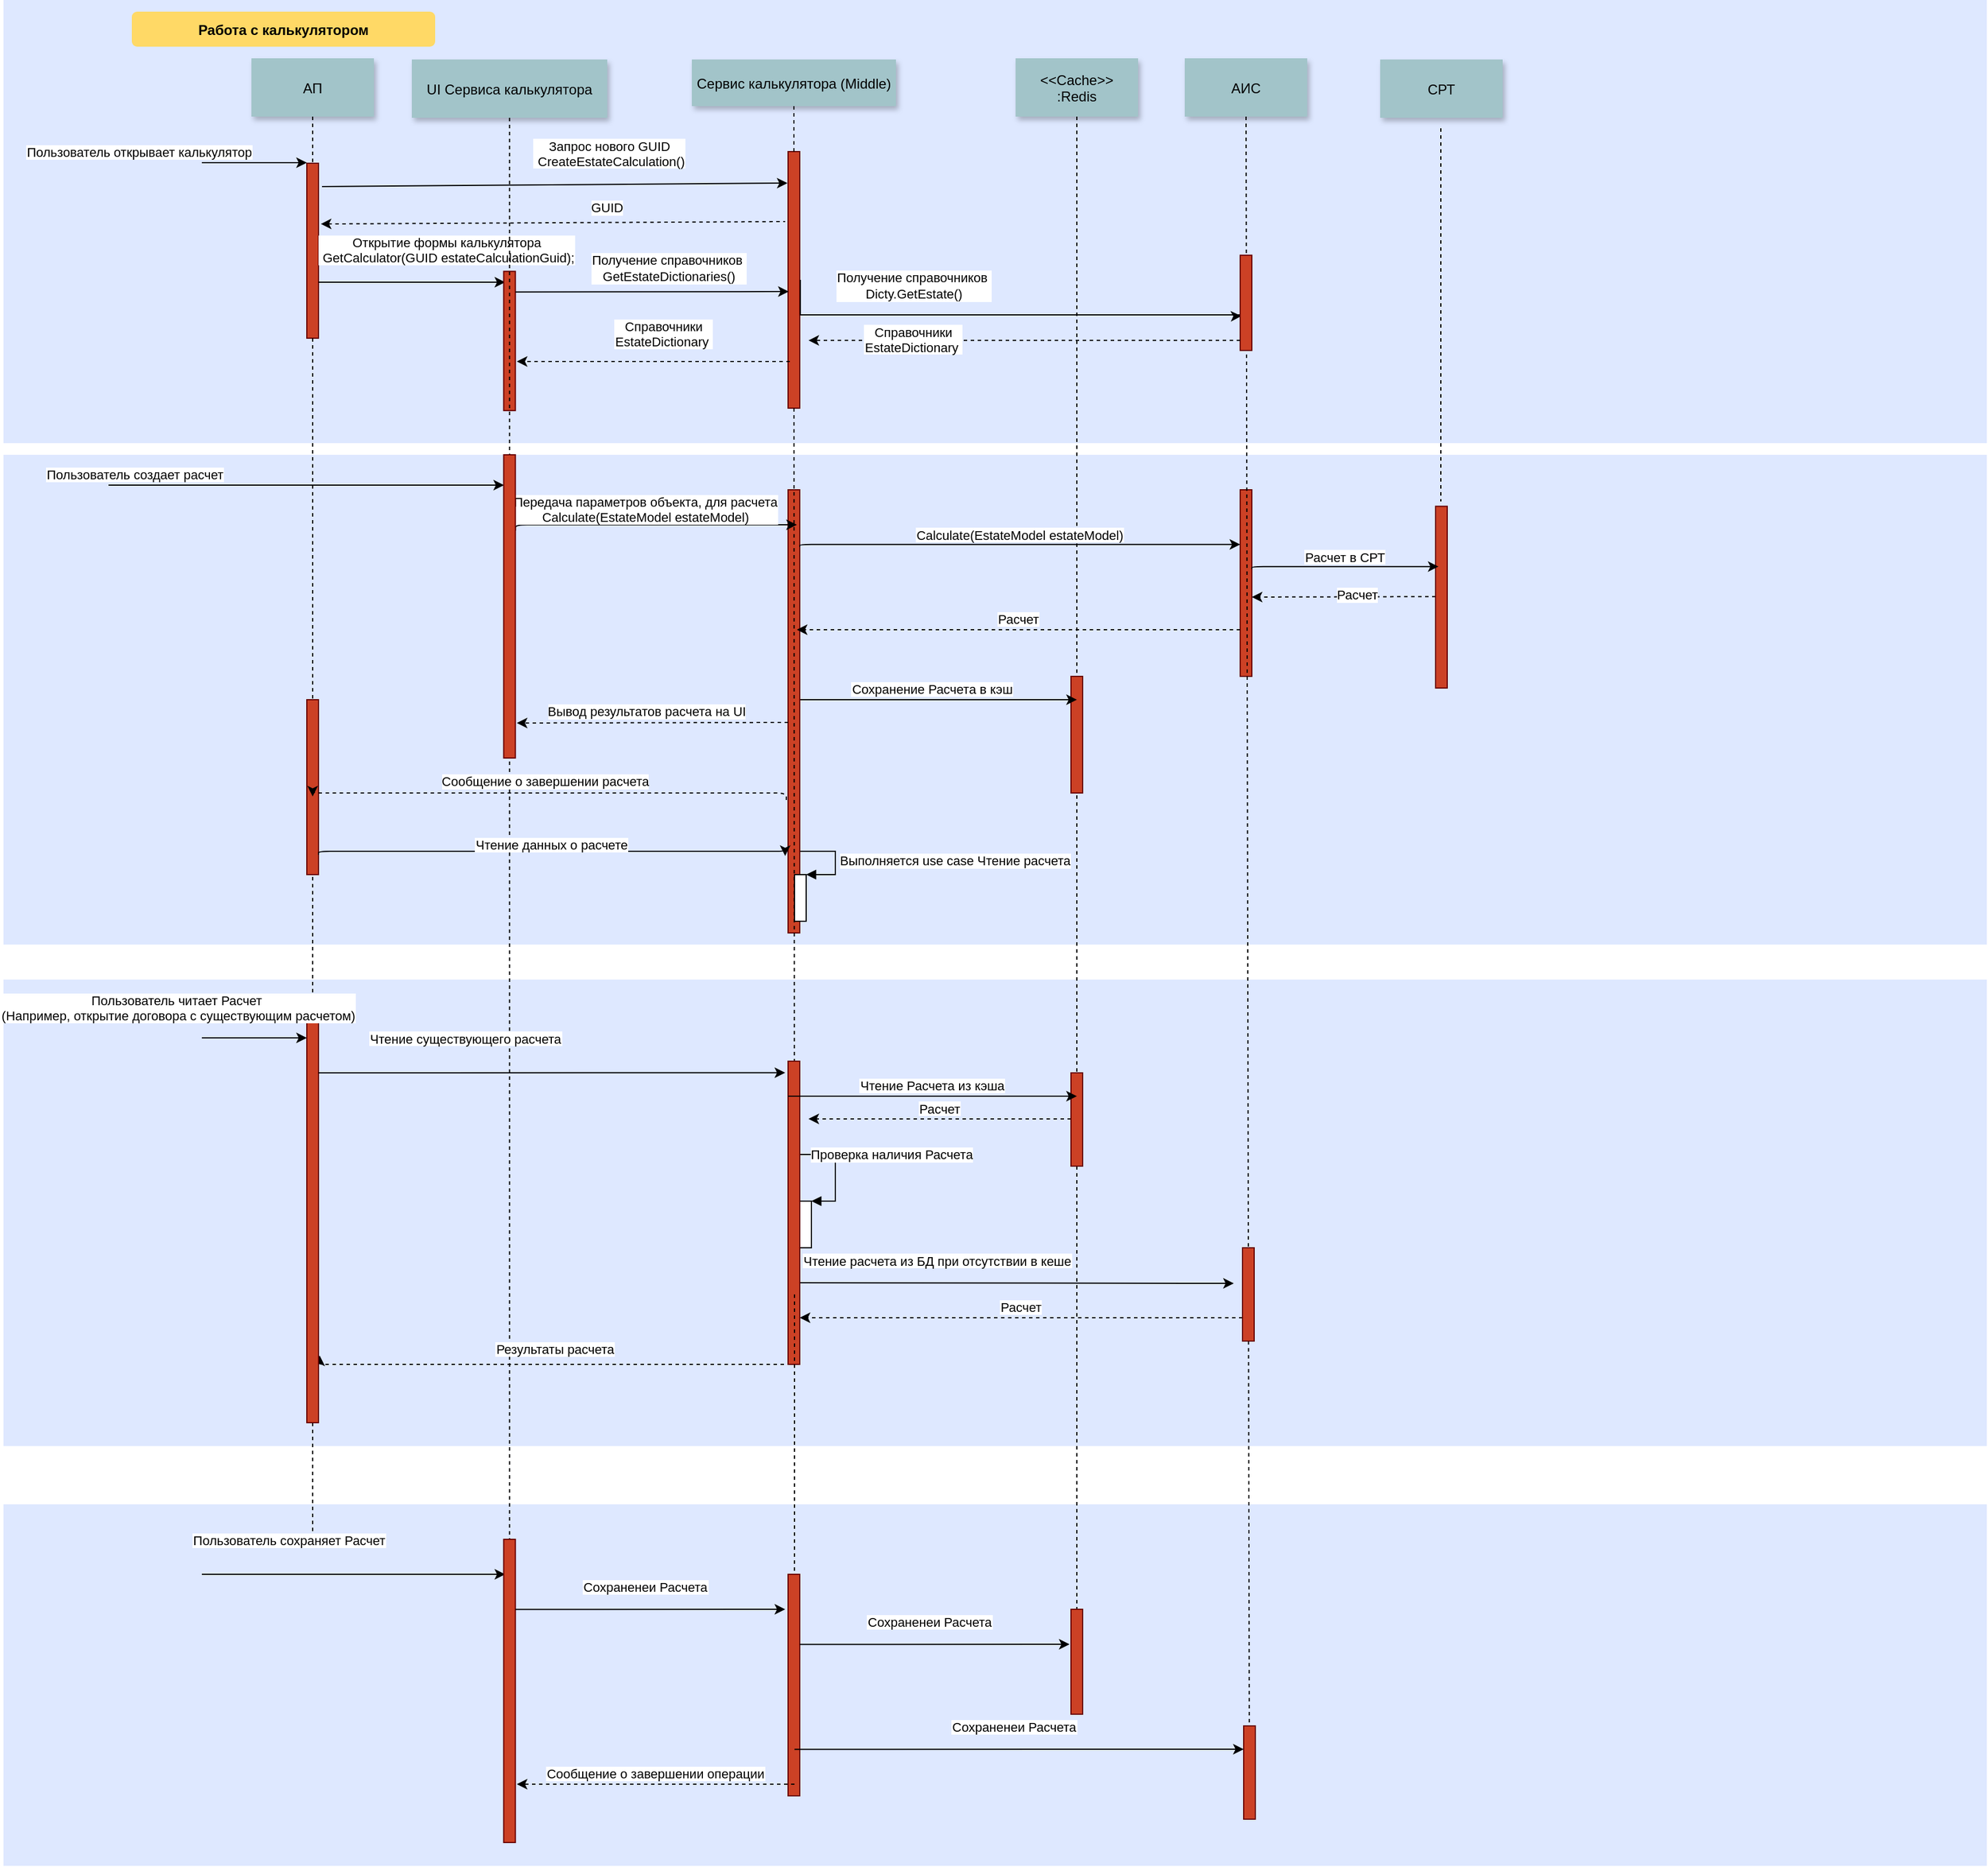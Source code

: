 <mxfile version="14.9.0" type="github">
  <diagram name="Page-1" id="9361dd3d-8414-5efd-6122-117bd74ce7a7">
    <mxGraphModel dx="1822" dy="882" grid="1" gridSize="10" guides="1" tooltips="1" connect="1" arrows="1" fold="1" page="0" pageScale="1.5" pageWidth="826" pageHeight="1169" background="none" math="0" shadow="0">
      <root>
        <mxCell id="0" />
        <mxCell id="1" parent="0" />
        <mxCell id="eK3PUiwqns1HFzDT2PhF-165" value="" style="fillColor=#DEE8FF;strokeColor=none" vertex="1" parent="1">
          <mxGeometry x="-60" y="1300" width="1700" height="310" as="geometry" />
        </mxCell>
        <mxCell id="eK3PUiwqns1HFzDT2PhF-155" value="" style="fillColor=#DEE8FF;strokeColor=none" vertex="1" parent="1">
          <mxGeometry x="-60" y="850" width="1700" height="400" as="geometry" />
        </mxCell>
        <mxCell id="eK3PUiwqns1HFzDT2PhF-150" value="" style="fillColor=#DEE8FF;strokeColor=none" vertex="1" parent="1">
          <mxGeometry x="-60" y="400" width="1700" height="420" as="geometry" />
        </mxCell>
        <mxCell id="69" value="" style="fillColor=#DEE8FF;strokeColor=none" parent="1" vertex="1">
          <mxGeometry x="-60" y="10" width="1700" height="380" as="geometry" />
        </mxCell>
        <mxCell id="2" value="" style="fillColor=#CC4125;strokeColor=#660000" parent="1" vertex="1">
          <mxGeometry x="200" y="150" width="10" height="150" as="geometry" />
        </mxCell>
        <mxCell id="3" value="Пользователь открывает калькулятор" style="edgeStyle=none;verticalLabelPosition=top;verticalAlign=bottom;labelPosition=left;align=right" parent="1" edge="1">
          <mxGeometry x="110" y="49.5" width="100" height="100" as="geometry">
            <mxPoint x="110" y="149.5" as="sourcePoint" />
            <mxPoint x="200" y="149.5" as="targetPoint" />
          </mxGeometry>
        </mxCell>
        <mxCell id="4" value="АП" style="shadow=1;fillColor=#A2C4C9;strokeColor=none" parent="1" vertex="1">
          <mxGeometry x="152.5" y="60" width="105" height="50" as="geometry" />
        </mxCell>
        <mxCell id="6" value="" style="fillColor=#CC4125;strokeColor=#660000" parent="1" vertex="1">
          <mxGeometry x="612.5" y="140" width="10" height="220" as="geometry" />
        </mxCell>
        <mxCell id="7" value="Сервис калькулятора (Middle)" style="shadow=1;fillColor=#A2C4C9;strokeColor=none" parent="1" vertex="1">
          <mxGeometry x="530" y="61" width="175" height="40" as="geometry" />
        </mxCell>
        <mxCell id="8" value="" style="edgeStyle=none;endArrow=none;dashed=1" parent="1" source="7" target="6" edge="1">
          <mxGeometry x="272.335" y="165" width="100" height="100" as="geometry">
            <mxPoint x="347.259" y="110" as="sourcePoint" />
            <mxPoint x="347.576" y="165" as="targetPoint" />
          </mxGeometry>
        </mxCell>
        <mxCell id="19" value="Открытие формы калькулятора&#xa; GetCalculator(GUID estateCalculationGuid);" style="edgeStyle=elbowEdgeStyle;elbow=vertical;verticalLabelPosition=top;verticalAlign=bottom;" parent="1" edge="1">
          <mxGeometry width="100" height="100" as="geometry">
            <mxPoint x="210" y="252" as="sourcePoint" />
            <mxPoint x="370" y="252" as="targetPoint" />
            <Array as="points">
              <mxPoint x="270" y="252" />
              <mxPoint x="490" y="252" />
            </Array>
            <mxPoint x="30" y="-12" as="offset" />
          </mxGeometry>
        </mxCell>
        <mxCell id="eK3PUiwqns1HFzDT2PhF-101" style="edgeStyle=orthogonalEdgeStyle;rounded=0;orthogonalLoop=1;jettySize=auto;html=1;entryX=0.1;entryY=0.638;entryDx=0;entryDy=0;entryPerimeter=0;" edge="1" parent="1" target="eK3PUiwqns1HFzDT2PhF-97">
          <mxGeometry relative="1" as="geometry">
            <mxPoint x="623" y="250" as="sourcePoint" />
            <Array as="points">
              <mxPoint x="623" y="280" />
              <mxPoint x="1000" y="280" />
            </Array>
          </mxGeometry>
        </mxCell>
        <mxCell id="eK3PUiwqns1HFzDT2PhF-102" value="Получение справочников&amp;nbsp;&lt;br&gt;Dicty.GetEstate()" style="edgeLabel;html=1;align=center;verticalAlign=middle;resizable=0;points=[];" vertex="1" connectable="0" parent="eK3PUiwqns1HFzDT2PhF-101">
          <mxGeometry x="0.16" y="-2" relative="1" as="geometry">
            <mxPoint x="-110" y="-27" as="offset" />
          </mxGeometry>
        </mxCell>
        <mxCell id="21" value="" style="fillColor=#CC4125;strokeColor=#660000" parent="1" vertex="1">
          <mxGeometry x="368.75" y="242.7" width="10" height="119.39" as="geometry" />
        </mxCell>
        <mxCell id="22" value="UI Сервиса калькулятора" style="shadow=1;fillColor=#A2C4C9;strokeColor=none" parent="1" vertex="1">
          <mxGeometry x="290" y="61" width="167.5" height="50" as="geometry" />
        </mxCell>
        <mxCell id="23" value="" style="edgeStyle=none;endArrow=none;dashed=1;entryX=0.5;entryY=1;entryDx=0;entryDy=0;" parent="1" source="22" target="eK3PUiwqns1HFzDT2PhF-168" edge="1">
          <mxGeometry x="614.488" y="175.0" width="100" height="100" as="geometry">
            <mxPoint x="674.653" y="110" as="sourcePoint" />
            <mxPoint x="380" y="1376" as="targetPoint" />
          </mxGeometry>
        </mxCell>
        <mxCell id="24" value="&lt;&lt;Cache&gt;&gt;&#xa;:Redis" style="shadow=1;fillColor=#A2C4C9;strokeColor=none" parent="1" vertex="1">
          <mxGeometry x="807.5" y="60" width="105" height="50" as="geometry" />
        </mxCell>
        <mxCell id="25" value="" style="edgeStyle=none;endArrow=none;dashed=1;entryX=0.5;entryY=1;entryDx=0;entryDy=0;" parent="1" source="24" target="eK3PUiwqns1HFzDT2PhF-170" edge="1">
          <mxGeometry x="727.335" y="165" width="100" height="100" as="geometry">
            <mxPoint x="802.259" y="110" as="sourcePoint" />
            <mxPoint x="802.576" y="165" as="targetPoint" />
          </mxGeometry>
        </mxCell>
        <mxCell id="26" value="" style="fillColor=#CC4125;strokeColor=#660000" parent="1" vertex="1">
          <mxGeometry x="855" y="590" width="10" height="100" as="geometry" />
        </mxCell>
        <mxCell id="30" value="АИС" style="shadow=1;fillColor=#A2C4C9;strokeColor=none" parent="1" vertex="1">
          <mxGeometry x="952.5" y="60" width="105" height="50" as="geometry" />
        </mxCell>
        <mxCell id="33" value="" style="edgeStyle=elbowEdgeStyle;elbow=horizontal;endArrow=none;dashed=1" parent="1" source="4" target="2" edge="1">
          <mxGeometry x="230.0" y="310" width="100" height="100" as="geometry">
            <mxPoint x="230.0" y="410" as="sourcePoint" />
            <mxPoint x="330" y="310" as="targetPoint" />
          </mxGeometry>
        </mxCell>
        <mxCell id="34" value="Сохранение Расчета в кэш" style="edgeStyle=elbowEdgeStyle;elbow=vertical;verticalLabelPosition=top;verticalAlign=bottom" parent="1" edge="1">
          <mxGeometry x="482.5" y="580.606" width="100" height="100" as="geometry">
            <mxPoint x="612.5" y="610.0" as="sourcePoint" />
            <mxPoint x="860" y="610" as="targetPoint" />
            <Array as="points" />
          </mxGeometry>
        </mxCell>
        <mxCell id="44" value="" style="edgeStyle=none;dashed=1;endArrow=none;" parent="1" source="2" edge="1">
          <mxGeometry x="50" y="300" width="100" height="100" as="geometry">
            <mxPoint x="50" y="400" as="sourcePoint" />
            <mxPoint x="205" y="1330" as="targetPoint" />
          </mxGeometry>
        </mxCell>
        <mxCell id="48" value="" style="fillColor=#CC4125;strokeColor=#660000" parent="1" vertex="1">
          <mxGeometry x="612.5" y="430.01" width="10" height="379.99" as="geometry" />
        </mxCell>
        <mxCell id="49" value="" style="fillColor=#CC4125;strokeColor=#660000" parent="1" vertex="1">
          <mxGeometry x="1000" y="430" width="10" height="160" as="geometry" />
        </mxCell>
        <mxCell id="50" value="" style="edgeStyle=none;endArrow=none;dashed=1;entryX=0.5;entryY=1;entryDx=0;entryDy=0;" parent="1" source="30" target="eK3PUiwqns1HFzDT2PhF-171" edge="1">
          <mxGeometry x="956.571" y="205" width="100" height="100" as="geometry">
            <mxPoint x="1031.736" y="150" as="sourcePoint" />
            <mxPoint x="1031.736" y="329.394" as="targetPoint" />
          </mxGeometry>
        </mxCell>
        <mxCell id="52" value="" style="edgeStyle=none;endArrow=none;dashed=1" parent="1" source="6" edge="1">
          <mxGeometry x="376.571" y="339.697" width="100" height="100" as="geometry">
            <mxPoint x="451.736" y="284.697" as="sourcePoint" />
            <mxPoint x="618" y="1140" as="targetPoint" />
          </mxGeometry>
        </mxCell>
        <mxCell id="53" value="Передача параметров объекта, для расчета&#xa;Calculate(EstateModel estateModel)" style="edgeStyle=elbowEdgeStyle;elbow=vertical;verticalLabelPosition=top;verticalAlign=bottom;exitX=1;exitY=0.25;exitDx=0;exitDy=0;" parent="1" edge="1" source="eK3PUiwqns1HFzDT2PhF-111">
          <mxGeometry width="100" height="100" as="geometry">
            <mxPoint x="352.5" y="477.569" as="sourcePoint" />
            <mxPoint x="620" y="460" as="targetPoint" />
            <Array as="points">
              <mxPoint x="379" y="460" />
              <mxPoint x="380" y="440" />
            </Array>
            <mxPoint x="-9" as="offset" />
          </mxGeometry>
        </mxCell>
        <mxCell id="54" value="" style="edgeStyle=elbowEdgeStyle;elbow=vertical;dashed=1;verticalLabelPosition=bottom;verticalAlign=top" parent="1" edge="1">
          <mxGeometry x="697.5" y="528.928" width="100" height="100" as="geometry">
            <mxPoint x="1167.5" y="521.586" as="sourcePoint" />
            <mxPoint x="1010" y="521.92" as="targetPoint" />
            <Array as="points" />
          </mxGeometry>
        </mxCell>
        <mxCell id="eK3PUiwqns1HFzDT2PhF-130" value="Расчет" style="edgeLabel;html=1;align=center;verticalAlign=middle;resizable=0;points=[];" vertex="1" connectable="0" parent="54">
          <mxGeometry relative="1" as="geometry">
            <mxPoint x="11" y="-2" as="offset" />
          </mxGeometry>
        </mxCell>
        <mxCell id="67" value="" style="edgeStyle=elbowEdgeStyle;elbow=vertical;dashed=1;verticalLabelPosition=bottom;verticalAlign=top" parent="1" edge="1">
          <mxGeometry x="777.5" y="744.342" width="100" height="100" as="geometry">
            <mxPoint x="612.5" y="629.5" as="sourcePoint" />
            <mxPoint x="380" y="630" as="targetPoint" />
            <Array as="points" />
          </mxGeometry>
        </mxCell>
        <mxCell id="eK3PUiwqns1HFzDT2PhF-132" value="Вывод результатов расчета на UI" style="edgeLabel;html=1;align=center;verticalAlign=middle;resizable=0;points=[];" vertex="1" connectable="0" parent="67">
          <mxGeometry relative="1" as="geometry">
            <mxPoint x="-6" y="-10" as="offset" />
          </mxGeometry>
        </mxCell>
        <mxCell id="68" value="Расчет" style="edgeStyle=elbowEdgeStyle;elbow=vertical;dashed=1;verticalLabelPosition=bottom;verticalAlign=bottom;exitX=0;exitY=0.75;exitDx=0;exitDy=0;" parent="1" source="49" edge="1">
          <mxGeometry x="540" y="559.078" width="100" height="100" as="geometry">
            <mxPoint x="1137.5" y="610" as="sourcePoint" />
            <mxPoint x="620" y="550" as="targetPoint" />
            <Array as="points" />
          </mxGeometry>
        </mxCell>
        <mxCell id="71" value="Работа с калькулятором" style="rounded=1;fontStyle=1;fillColor=#FFD966;strokeColor=none" parent="1" vertex="1">
          <mxGeometry x="50" y="20" width="260" height="30" as="geometry" />
        </mxCell>
        <mxCell id="eK3PUiwqns1HFzDT2PhF-93" value="СРТ" style="shadow=1;fillColor=#A2C4C9;strokeColor=none" vertex="1" parent="1">
          <mxGeometry x="1120" y="61" width="105" height="50" as="geometry" />
        </mxCell>
        <mxCell id="eK3PUiwqns1HFzDT2PhF-97" value="" style="fillColor=#CC4125;strokeColor=#660000" vertex="1" parent="1">
          <mxGeometry x="1000" y="228.863" width="10" height="81.667" as="geometry" />
        </mxCell>
        <mxCell id="eK3PUiwqns1HFzDT2PhF-105" value="Справочники&#xa;EstateDictionary " style="edgeStyle=elbowEdgeStyle;elbow=vertical;dashed=1;verticalLabelPosition=bottom;verticalAlign=top;" edge="1" parent="1">
          <mxGeometry y="31.89" width="100" height="100" as="geometry">
            <mxPoint x="1000" y="301.89" as="sourcePoint" />
            <mxPoint x="630" y="301.89" as="targetPoint" />
            <Array as="points">
              <mxPoint x="810" y="301.89" />
            </Array>
            <mxPoint x="-95" y="-20" as="offset" />
          </mxGeometry>
        </mxCell>
        <mxCell id="eK3PUiwqns1HFzDT2PhF-107" value="Пользователь создает расчет" style="edgeStyle=none;verticalLabelPosition=top;verticalAlign=bottom;labelPosition=left;align=right;entryX=0.025;entryY=0.1;entryDx=0;entryDy=0;entryPerimeter=0;" edge="1" parent="1" target="eK3PUiwqns1HFzDT2PhF-111">
          <mxGeometry width="100" height="100" as="geometry">
            <mxPoint x="30" y="426" as="sourcePoint" />
            <mxPoint x="200" y="370" as="targetPoint" />
            <mxPoint x="-69" as="offset" />
          </mxGeometry>
        </mxCell>
        <mxCell id="eK3PUiwqns1HFzDT2PhF-111" value="" style="fillColor=#CC4125;strokeColor=#660000" vertex="1" parent="1">
          <mxGeometry x="368.75" y="400" width="10" height="260" as="geometry" />
        </mxCell>
        <mxCell id="eK3PUiwqns1HFzDT2PhF-116" value="Calculate(EstateModel estateModel)" style="edgeStyle=elbowEdgeStyle;elbow=vertical;verticalLabelPosition=top;verticalAlign=bottom;exitX=1.025;exitY=0.647;exitDx=0;exitDy=0;exitPerimeter=0;" edge="1" parent="1">
          <mxGeometry x="773.5" y="453.726" width="100" height="100" as="geometry">
            <mxPoint x="622.5" y="478.921" as="sourcePoint" />
            <mxPoint x="1000" y="477" as="targetPoint" />
            <Array as="points">
              <mxPoint x="673.5" y="476.92" />
              <mxPoint x="623.5" y="456.92" />
            </Array>
          </mxGeometry>
        </mxCell>
        <mxCell id="eK3PUiwqns1HFzDT2PhF-117" value="" style="edgeStyle=none;verticalLabelPosition=top;verticalAlign=bottom;endArrow=none;startArrow=classic;dashed=1;exitX=1.2;exitY=0.347;exitDx=0;exitDy=0;exitPerimeter=0;" edge="1" parent="1" source="2">
          <mxGeometry x="220" y="132.499" width="100" height="100" as="geometry">
            <mxPoint x="210" y="219.999" as="sourcePoint" />
            <mxPoint x="610" y="200" as="targetPoint" />
          </mxGeometry>
        </mxCell>
        <mxCell id="eK3PUiwqns1HFzDT2PhF-118" value="GUID" style="edgeLabel;html=1;align=center;verticalAlign=middle;resizable=0;points=[];" vertex="1" connectable="0" parent="eK3PUiwqns1HFzDT2PhF-117">
          <mxGeometry relative="1" as="geometry">
            <mxPoint x="46" y="-13" as="offset" />
          </mxGeometry>
        </mxCell>
        <mxCell id="eK3PUiwqns1HFzDT2PhF-119" value="Запрос нового GUID&#xa; CreateEstateCalculation()" style="edgeStyle=none;verticalLabelPosition=top;verticalAlign=bottom;exitX=1.3;exitY=0.133;exitDx=0;exitDy=0;exitPerimeter=0;" edge="1" parent="1" source="2">
          <mxGeometry width="100" height="100" as="geometry">
            <mxPoint x="213" y="169.95" as="sourcePoint" />
            <mxPoint x="612" y="167" as="targetPoint" />
            <mxPoint x="47" y="-11" as="offset" />
          </mxGeometry>
        </mxCell>
        <mxCell id="eK3PUiwqns1HFzDT2PhF-123" value="Справочники&#xa;EstateDictionary " style="edgeStyle=elbowEdgeStyle;elbow=vertical;dashed=1;verticalLabelPosition=bottom;verticalAlign=top;" edge="1" parent="1">
          <mxGeometry y="30" width="100" height="100" as="geometry">
            <mxPoint x="614" y="320" as="sourcePoint" />
            <mxPoint x="380" y="320" as="targetPoint" />
            <Array as="points">
              <mxPoint x="548.75" y="320" />
            </Array>
            <mxPoint x="9" y="-43" as="offset" />
          </mxGeometry>
        </mxCell>
        <mxCell id="eK3PUiwqns1HFzDT2PhF-124" style="edgeStyle=orthogonalEdgeStyle;rounded=0;orthogonalLoop=1;jettySize=auto;html=1;" edge="1" parent="1">
          <mxGeometry relative="1" as="geometry">
            <mxPoint x="378.75" y="260.41" as="sourcePoint" />
            <mxPoint x="613" y="260" as="targetPoint" />
            <Array as="points">
              <mxPoint x="613" y="260" />
            </Array>
          </mxGeometry>
        </mxCell>
        <mxCell id="eK3PUiwqns1HFzDT2PhF-125" value="Получение справочников&amp;nbsp;&lt;br&gt;GetEstateDictionaries()" style="edgeLabel;html=1;align=center;verticalAlign=middle;resizable=0;points=[];" vertex="1" connectable="0" parent="eK3PUiwqns1HFzDT2PhF-124">
          <mxGeometry x="0.16" y="-2" relative="1" as="geometry">
            <mxPoint x="-5" y="-22" as="offset" />
          </mxGeometry>
        </mxCell>
        <mxCell id="eK3PUiwqns1HFzDT2PhF-126" value="" style="edgeStyle=none;endArrow=none;dashed=1" edge="1" parent="1">
          <mxGeometry x="1123.571" y="215" width="100" height="100" as="geometry">
            <mxPoint x="1172" y="120" as="sourcePoint" />
            <mxPoint x="1172" y="440" as="targetPoint" />
          </mxGeometry>
        </mxCell>
        <mxCell id="eK3PUiwqns1HFzDT2PhF-127" value="" style="fillColor=#CC4125;strokeColor=#660000" vertex="1" parent="1">
          <mxGeometry x="1167.5" y="444.17" width="10" height="155.83" as="geometry" />
        </mxCell>
        <mxCell id="eK3PUiwqns1HFzDT2PhF-129" value="Расчет в СРТ" style="edgeStyle=elbowEdgeStyle;elbow=vertical;verticalLabelPosition=top;verticalAlign=bottom;exitX=1.025;exitY=0.647;exitDx=0;exitDy=0;exitPerimeter=0;" edge="1" parent="1">
          <mxGeometry x="1161" y="472.636" width="100" height="100" as="geometry">
            <mxPoint x="1010" y="497.831" as="sourcePoint" />
            <mxPoint x="1170" y="496" as="targetPoint" />
            <Array as="points">
              <mxPoint x="1061" y="495.83" />
              <mxPoint x="1011" y="475.83" />
            </Array>
          </mxGeometry>
        </mxCell>
        <mxCell id="eK3PUiwqns1HFzDT2PhF-133" value="" style="fillColor=#CC4125;strokeColor=#660000" vertex="1" parent="1">
          <mxGeometry x="200" y="610" width="10" height="150" as="geometry" />
        </mxCell>
        <mxCell id="eK3PUiwqns1HFzDT2PhF-134" value="" style="edgeStyle=elbowEdgeStyle;elbow=vertical;dashed=1;verticalLabelPosition=bottom;verticalAlign=top;" edge="1" parent="1">
          <mxGeometry x="776.25" y="799.342" width="100" height="100" as="geometry">
            <mxPoint x="611" y="696" as="sourcePoint" />
            <mxPoint x="205" y="693" as="targetPoint" />
            <Array as="points">
              <mxPoint x="540" y="690" />
            </Array>
          </mxGeometry>
        </mxCell>
        <mxCell id="eK3PUiwqns1HFzDT2PhF-135" value="Сообщение о завершении расчета" style="edgeLabel;html=1;align=center;verticalAlign=middle;resizable=0;points=[];" vertex="1" connectable="0" parent="eK3PUiwqns1HFzDT2PhF-134">
          <mxGeometry relative="1" as="geometry">
            <mxPoint x="-6" y="-10" as="offset" />
          </mxGeometry>
        </mxCell>
        <mxCell id="eK3PUiwqns1HFzDT2PhF-136" value="Чтение данных о расчете" style="edgeStyle=elbowEdgeStyle;elbow=vertical;verticalLabelPosition=top;verticalAlign=bottom;" edge="1" parent="1">
          <mxGeometry x="351" y="716.806" width="100" height="100" as="geometry">
            <mxPoint x="210" y="743" as="sourcePoint" />
            <mxPoint x="610" y="744" as="targetPoint" />
            <Array as="points">
              <mxPoint x="251" y="740" />
              <mxPoint x="201" y="720" />
            </Array>
          </mxGeometry>
        </mxCell>
        <mxCell id="eK3PUiwqns1HFzDT2PhF-138" value="Расчет" style="edgeStyle=elbowEdgeStyle;elbow=vertical;dashed=1;verticalLabelPosition=bottom;verticalAlign=bottom;exitX=0;exitY=0.75;exitDx=0;exitDy=0;" edge="1" parent="1" source="eK3PUiwqns1HFzDT2PhF-143">
          <mxGeometry x="542.5" y="1149.078" width="100" height="100" as="geometry">
            <mxPoint x="850" y="1140" as="sourcePoint" />
            <mxPoint x="622.5" y="1140" as="targetPoint" />
            <Array as="points" />
          </mxGeometry>
        </mxCell>
        <mxCell id="eK3PUiwqns1HFzDT2PhF-141" value="" style="html=1;points=[];perimeter=orthogonalPerimeter;" vertex="1" parent="1">
          <mxGeometry x="622.5" y="1040" width="10" height="40" as="geometry" />
        </mxCell>
        <mxCell id="eK3PUiwqns1HFzDT2PhF-142" value="Проверка наличия Расчета" style="edgeStyle=orthogonalEdgeStyle;html=1;align=left;spacingLeft=2;endArrow=block;rounded=0;entryX=1;entryY=0;exitX=1;exitY=0;exitDx=0;exitDy=0;" edge="1" target="eK3PUiwqns1HFzDT2PhF-141" parent="1" source="eK3PUiwqns1HFzDT2PhF-153">
          <mxGeometry relative="1" as="geometry">
            <mxPoint x="623" y="800" as="sourcePoint" />
            <Array as="points">
              <mxPoint x="623" y="1000" />
              <mxPoint x="653" y="1000" />
              <mxPoint x="653" y="1040" />
            </Array>
          </mxGeometry>
        </mxCell>
        <mxCell id="eK3PUiwqns1HFzDT2PhF-143" value="" style="fillColor=#CC4125;strokeColor=#660000" vertex="1" parent="1">
          <mxGeometry x="1002" y="1080" width="10" height="80" as="geometry" />
        </mxCell>
        <mxCell id="eK3PUiwqns1HFzDT2PhF-147" value="Чтение расчета из БД при отсутствии в кеше" style="edgeStyle=elbowEdgeStyle;elbow=vertical;verticalLabelPosition=top;verticalAlign=bottom" edge="1" parent="1">
          <mxGeometry y="10" width="100" height="100" as="geometry">
            <mxPoint x="622.5" y="1110.0" as="sourcePoint" />
            <mxPoint x="994.5" y="1110.5" as="targetPoint" />
            <Array as="points" />
            <mxPoint x="-68" y="-10" as="offset" />
          </mxGeometry>
        </mxCell>
        <mxCell id="eK3PUiwqns1HFzDT2PhF-148" value="Расчет" style="edgeStyle=elbowEdgeStyle;elbow=vertical;dashed=1;verticalLabelPosition=bottom;verticalAlign=bottom;" edge="1" parent="1">
          <mxGeometry x="547.5" y="748.078" width="100" height="100" as="geometry">
            <mxPoint x="855" y="969.5" as="sourcePoint" />
            <mxPoint x="630" y="970" as="targetPoint" />
            <Array as="points">
              <mxPoint x="785" y="969.5" />
              <mxPoint x="595" y="979.5" />
            </Array>
          </mxGeometry>
        </mxCell>
        <mxCell id="eK3PUiwqns1HFzDT2PhF-149" value="Результаты расчета" style="edgeStyle=elbowEdgeStyle;elbow=vertical;dashed=1;verticalLabelPosition=bottom;verticalAlign=bottom;startArrow=none;entryX=1.1;entryY=0.84;entryDx=0;entryDy=0;exitX=0.25;exitY=1;exitDx=0;exitDy=0;entryPerimeter=0;" edge="1" parent="1" source="eK3PUiwqns1HFzDT2PhF-153" target="eK3PUiwqns1HFzDT2PhF-152">
          <mxGeometry x="305" y="1128.698" width="100" height="100" as="geometry">
            <mxPoint x="620" y="1150" as="sourcePoint" />
            <mxPoint x="250" y="1145" as="targetPoint" />
            <Array as="points">
              <mxPoint x="530" y="1180" />
            </Array>
          </mxGeometry>
        </mxCell>
        <mxCell id="eK3PUiwqns1HFzDT2PhF-152" value="" style="fillColor=#CC4125;strokeColor=#660000" vertex="1" parent="1">
          <mxGeometry x="200" y="870" width="10" height="360" as="geometry" />
        </mxCell>
        <mxCell id="eK3PUiwqns1HFzDT2PhF-153" value="" style="fillColor=#CC4125;strokeColor=#660000" vertex="1" parent="1">
          <mxGeometry x="612.5" y="920" width="10" height="260" as="geometry" />
        </mxCell>
        <mxCell id="eK3PUiwqns1HFzDT2PhF-154" value="" style="fillColor=#CC4125;strokeColor=#660000" vertex="1" parent="1">
          <mxGeometry x="855" y="930" width="10" height="80" as="geometry" />
        </mxCell>
        <mxCell id="eK3PUiwqns1HFzDT2PhF-156" value="" style="edgeStyle=elbowEdgeStyle;elbow=vertical;dashed=1;verticalLabelPosition=bottom;verticalAlign=bottom;endArrow=none;entryX=0.5;entryY=1;entryDx=0;entryDy=0;" edge="1" parent="1" target="eK3PUiwqns1HFzDT2PhF-169">
          <mxGeometry x="305" y="1128.698" width="100" height="100" as="geometry">
            <mxPoint x="618" y="1120" as="sourcePoint" />
            <mxPoint x="210" y="1119" as="targetPoint" />
            <Array as="points" />
          </mxGeometry>
        </mxCell>
        <mxCell id="eK3PUiwqns1HFzDT2PhF-160" value="Пользователь читает Расчет &#xa;(Например, открытие договора с существующим расчетом)" style="edgeStyle=none;verticalLabelPosition=top;verticalAlign=bottom;labelPosition=left;align=center;" edge="1" parent="1">
          <mxGeometry width="100" height="100" as="geometry">
            <mxPoint x="110" y="900" as="sourcePoint" />
            <mxPoint x="200" y="900" as="targetPoint" />
            <mxPoint x="-65" y="-10" as="offset" />
          </mxGeometry>
        </mxCell>
        <mxCell id="eK3PUiwqns1HFzDT2PhF-161" value="Чтение существующего расчета" style="edgeStyle=none;verticalLabelPosition=top;verticalAlign=bottom;labelPosition=left;align=right;entryX=-0.25;entryY=0.038;entryDx=0;entryDy=0;entryPerimeter=0;" edge="1" parent="1" target="eK3PUiwqns1HFzDT2PhF-153">
          <mxGeometry width="100" height="100" as="geometry">
            <mxPoint x="210" y="930" as="sourcePoint" />
            <mxPoint x="549" y="930" as="targetPoint" />
            <mxPoint x="10" y="-20" as="offset" />
          </mxGeometry>
        </mxCell>
        <mxCell id="eK3PUiwqns1HFzDT2PhF-162" value="" style="html=1;points=[];perimeter=orthogonalPerimeter;" vertex="1" parent="1">
          <mxGeometry x="618" y="760" width="10" height="40" as="geometry" />
        </mxCell>
        <mxCell id="eK3PUiwqns1HFzDT2PhF-163" value="Выполняется use case Чтение расчета" style="edgeStyle=orthogonalEdgeStyle;html=1;align=left;spacingLeft=2;endArrow=block;rounded=0;entryX=1;entryY=0;" edge="1" target="eK3PUiwqns1HFzDT2PhF-162" parent="1">
          <mxGeometry relative="1" as="geometry">
            <mxPoint x="623" y="740" as="sourcePoint" />
            <Array as="points">
              <mxPoint x="653" y="740" />
            </Array>
          </mxGeometry>
        </mxCell>
        <mxCell id="eK3PUiwqns1HFzDT2PhF-164" value="Чтение Расчета из кэша" style="edgeStyle=elbowEdgeStyle;elbow=vertical;verticalLabelPosition=top;verticalAlign=bottom" edge="1" parent="1">
          <mxGeometry x="482.5" y="920.606" width="100" height="100" as="geometry">
            <mxPoint x="612.5" y="950.0" as="sourcePoint" />
            <mxPoint x="860" y="950" as="targetPoint" />
            <Array as="points" />
          </mxGeometry>
        </mxCell>
        <mxCell id="eK3PUiwqns1HFzDT2PhF-167" value="Пользователь сохраняет Расчет" style="edgeStyle=none;verticalLabelPosition=top;verticalAlign=bottom;labelPosition=left;align=center;" edge="1" parent="1">
          <mxGeometry x="-10" y="450" width="100" height="100" as="geometry">
            <mxPoint x="110" y="1360" as="sourcePoint" />
            <mxPoint x="370" y="1360" as="targetPoint" />
            <mxPoint x="-55" y="-20" as="offset" />
          </mxGeometry>
        </mxCell>
        <mxCell id="eK3PUiwqns1HFzDT2PhF-168" value="" style="fillColor=#CC4125;strokeColor=#660000" vertex="1" parent="1">
          <mxGeometry x="368.75" y="1330" width="10" height="260" as="geometry" />
        </mxCell>
        <mxCell id="eK3PUiwqns1HFzDT2PhF-169" value="" style="fillColor=#CC4125;strokeColor=#660000" vertex="1" parent="1">
          <mxGeometry x="612.5" y="1360" width="10" height="190" as="geometry" />
        </mxCell>
        <mxCell id="eK3PUiwqns1HFzDT2PhF-170" value="" style="fillColor=#CC4125;strokeColor=#660000" vertex="1" parent="1">
          <mxGeometry x="855" y="1390" width="10" height="90" as="geometry" />
        </mxCell>
        <mxCell id="eK3PUiwqns1HFzDT2PhF-171" value="" style="fillColor=#CC4125;strokeColor=#660000" vertex="1" parent="1">
          <mxGeometry x="1003" y="1490" width="10" height="80" as="geometry" />
        </mxCell>
        <mxCell id="eK3PUiwqns1HFzDT2PhF-172" value="Сохраненеи Расчета" style="edgeStyle=none;verticalLabelPosition=top;verticalAlign=bottom;labelPosition=left;align=right;" edge="1" parent="1">
          <mxGeometry width="100" height="100" as="geometry">
            <mxPoint x="378.75" y="1390.12" as="sourcePoint" />
            <mxPoint x="610" y="1390" as="targetPoint" />
            <mxPoint x="51" y="-10" as="offset" />
          </mxGeometry>
        </mxCell>
        <mxCell id="eK3PUiwqns1HFzDT2PhF-173" value="Сохраненеи Расчета" style="edgeStyle=none;verticalLabelPosition=top;verticalAlign=bottom;labelPosition=left;align=right;" edge="1" parent="1">
          <mxGeometry x="243.75" y="30" width="100" height="100" as="geometry">
            <mxPoint x="622.5" y="1420.12" as="sourcePoint" />
            <mxPoint x="853.75" y="1420" as="targetPoint" />
            <mxPoint x="51" y="-10" as="offset" />
          </mxGeometry>
        </mxCell>
        <mxCell id="eK3PUiwqns1HFzDT2PhF-174" value="Сохраненеи Расчета" style="edgeStyle=none;verticalLabelPosition=top;verticalAlign=bottom;labelPosition=left;align=right;entryX=0;entryY=0.25;entryDx=0;entryDy=0;" edge="1" parent="1" target="eK3PUiwqns1HFzDT2PhF-171">
          <mxGeometry x="239.25" y="120" width="100" height="100" as="geometry">
            <mxPoint x="618" y="1510.12" as="sourcePoint" />
            <mxPoint x="849.25" y="1510" as="targetPoint" />
            <mxPoint x="51" y="-10" as="offset" />
          </mxGeometry>
        </mxCell>
        <mxCell id="eK3PUiwqns1HFzDT2PhF-176" value="Сообщение о завершении операции" style="edgeStyle=elbowEdgeStyle;elbow=vertical;dashed=1;verticalLabelPosition=bottom;verticalAlign=bottom;exitX=0;exitY=0.75;exitDx=0;exitDy=0;" edge="1" parent="1">
          <mxGeometry x="158.5" y="1549.078" width="100" height="100" as="geometry">
            <mxPoint x="618" y="1540" as="sourcePoint" />
            <mxPoint x="380" y="1540" as="targetPoint" />
            <Array as="points" />
          </mxGeometry>
        </mxCell>
      </root>
    </mxGraphModel>
  </diagram>
</mxfile>
